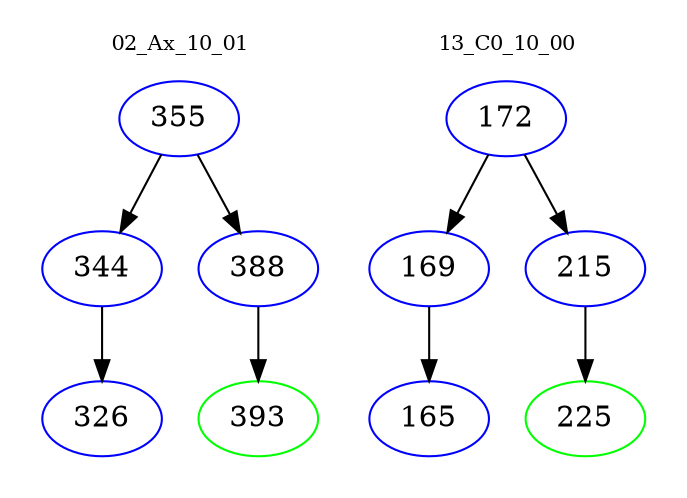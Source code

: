 digraph{
subgraph cluster_0 {
color = white
label = "02_Ax_10_01";
fontsize=10;
T0_355 [label="355", color="blue"]
T0_355 -> T0_344 [color="black"]
T0_344 [label="344", color="blue"]
T0_344 -> T0_326 [color="black"]
T0_326 [label="326", color="blue"]
T0_355 -> T0_388 [color="black"]
T0_388 [label="388", color="blue"]
T0_388 -> T0_393 [color="black"]
T0_393 [label="393", color="green"]
}
subgraph cluster_1 {
color = white
label = "13_C0_10_00";
fontsize=10;
T1_172 [label="172", color="blue"]
T1_172 -> T1_169 [color="black"]
T1_169 [label="169", color="blue"]
T1_169 -> T1_165 [color="black"]
T1_165 [label="165", color="blue"]
T1_172 -> T1_215 [color="black"]
T1_215 [label="215", color="blue"]
T1_215 -> T1_225 [color="black"]
T1_225 [label="225", color="green"]
}
}
